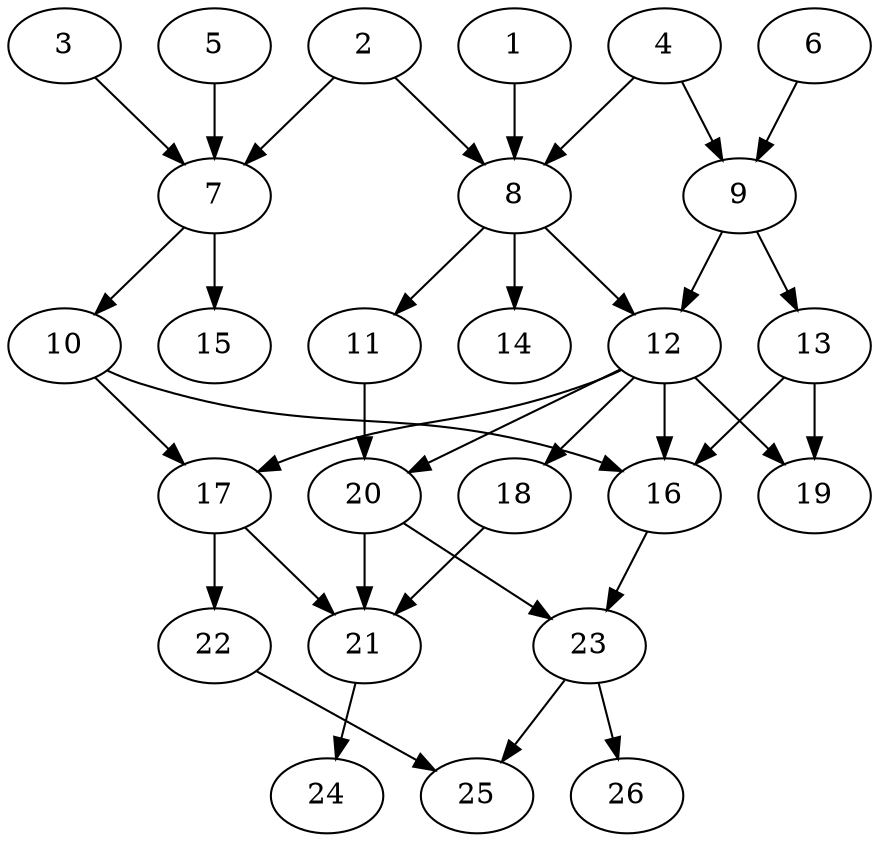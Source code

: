 // DAG (tier=2-normal, mode=compute, n=26, ccr=0.392, fat=0.545, density=0.499, regular=0.491, jump=0.105, mindata=524288, maxdata=8388608)
// DAG automatically generated by daggen at Sun Aug 24 16:33:33 2025
// /home/ermia/Project/Environments/daggen/bin/daggen --dot --ccr 0.392 --fat 0.545 --regular 0.491 --density 0.499 --jump 0.105 --mindata 524288 --maxdata 8388608 -n 26 
digraph G {
  1 [size="48109717840816928", alpha="0.09", expect_size="24054858920408464"]
  1 -> 8 [size ="25019266629632"]
  2 [size="26620424181018368", alpha="0.19", expect_size="13310212090509184"]
  2 -> 7 [size ="455519542181888"]
  2 -> 8 [size ="455519542181888"]
  3 [size="6556371675734170", alpha="0.04", expect_size="3278185837867085"]
  3 -> 7 [size ="7714843394048"]
  4 [size="5374094420409672", alpha="0.01", expect_size="2687047210204836"]
  4 -> 8 [size ="515873924186112"]
  4 -> 9 [size ="515873924186112"]
  5 [size="38264001532459600", alpha="0.03", expect_size="19132000766229800"]
  5 -> 7 [size ="21987892133888"]
  6 [size="439375985528236672", alpha="0.06", expect_size="219687992764118336"]
  6 -> 9 [size ="189347668164608"]
  7 [size="1883396648818704384", alpha="0.18", expect_size="941698324409352192"]
  7 -> 10 [size ="12200693465088"]
  7 -> 15 [size ="12200693465088"]
  8 [size="309820373280581746688", alpha="0.19", expect_size="154910186640290873344"]
  8 -> 11 [size ="366294138355712"]
  8 -> 12 [size ="366294138355712"]
  8 -> 14 [size ="366294138355712"]
  9 [size="9289733193102990", alpha="0.08", expect_size="4644866596551495"]
  9 -> 12 [size ="165146265649152"]
  9 -> 13 [size ="165146265649152"]
  10 [size="682395014403868032", alpha="0.16", expect_size="341197507201934016"]
  10 -> 16 [size ="339956358709248"]
  10 -> 17 [size ="339956358709248"]
  11 [size="27226351225858380", alpha="0.17", expect_size="13613175612929190"]
  11 -> 20 [size ="450096005120000"]
  12 [size="558460005441981120512", alpha="0.02", expect_size="279230002720990560256"]
  12 -> 16 [size ="542522854080512"]
  12 -> 17 [size ="542522854080512"]
  12 -> 18 [size ="542522854080512"]
  12 -> 19 [size ="542522854080512"]
  12 -> 20 [size ="542522854080512"]
  13 [size="11240621805032956", alpha="0.04", expect_size="5620310902516478"]
  13 -> 16 [size ="267690555998208"]
  13 -> 19 [size ="267690555998208"]
  14 [size="200379421046774368", alpha="0.10", expect_size="100189710523387184"]
  15 [size="243718992953344000000", alpha="0.10", expect_size="121859496476672000000"]
  16 [size="566624293047851024384", alpha="0.10", expect_size="283312146523925512192"]
  16 -> 23 [size ="547797585625088"]
  17 [size="26538595652993600", alpha="0.13", expect_size="13269297826496800"]
  17 -> 21 [size ="469345973043200"]
  17 -> 22 [size ="469345973043200"]
  18 [size="3691673870706042", alpha="0.08", expect_size="1845836935353021"]
  18 -> 21 [size ="167761959452672"]
  19 [size="1193492583629331", alpha="0.03", expect_size="596746291814665"]
  20 [size="2991810522146866", alpha="0.05", expect_size="1495905261073433"]
  20 -> 21 [size ="209631322308608"]
  20 -> 23 [size ="209631322308608"]
  21 [size="551039343698343680", alpha="0.02", expect_size="275519671849171840"]
  21 -> 24 [size ="305320911962112"]
  22 [size="317417795701596", alpha="0.19", expect_size="158708897850798"]
  22 -> 25 [size ="35459786866688"]
  23 [size="1858234713476382", alpha="0.03", expect_size="929117356738191"]
  23 -> 25 [size ="29114920599552"]
  23 -> 26 [size ="29114920599552"]
  24 [size="352771154429467", alpha="0.19", expect_size="176385577214733"]
  25 [size="648703164213440512", alpha="0.06", expect_size="324351582106720256"]
  26 [size="5375418711253528", alpha="0.20", expect_size="2687709355626764"]
}